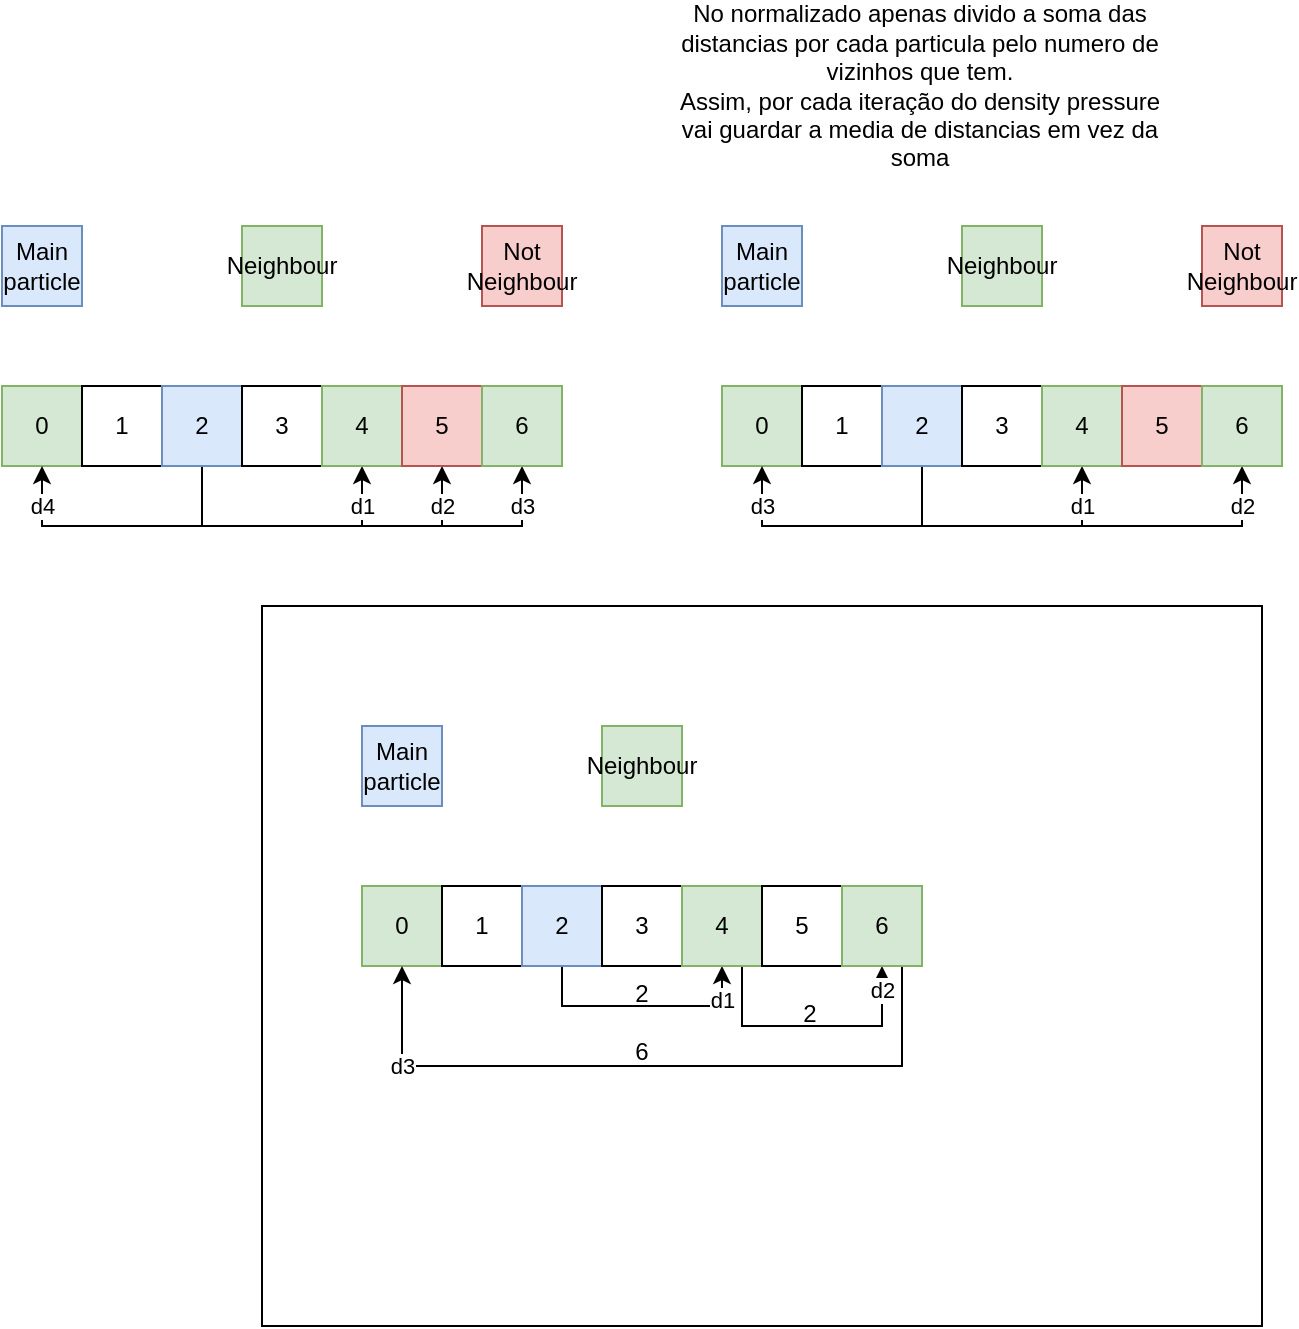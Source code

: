 <mxfile version="15.6.1" type="device"><diagram id="aD6IlqLiV6fXL4ZDj3S2" name="Page-1"><mxGraphModel dx="1422" dy="762" grid="1" gridSize="10" guides="1" tooltips="1" connect="1" arrows="1" fold="1" page="1" pageScale="1" pageWidth="827" pageHeight="1169" math="0" shadow="0"><root><mxCell id="0"/><mxCell id="1" parent="0"/><mxCell id="fvueIqqWYm2KCa-6XXzX-4" value="" style="rounded=0;whiteSpace=wrap;html=1;" vertex="1" parent="1"><mxGeometry x="210" y="310" width="500" height="360" as="geometry"/></mxCell><mxCell id="ylJ6w_q7uk0tq8nyzMON-1" value="0" style="rounded=0;whiteSpace=wrap;html=1;fillColor=#d5e8d4;strokeColor=#82b366;" parent="1" vertex="1"><mxGeometry x="80" y="200" width="40" height="40" as="geometry"/></mxCell><mxCell id="ylJ6w_q7uk0tq8nyzMON-2" value="1" style="rounded=0;whiteSpace=wrap;html=1;" parent="1" vertex="1"><mxGeometry x="120" y="200" width="40" height="40" as="geometry"/></mxCell><mxCell id="ylJ6w_q7uk0tq8nyzMON-12" value="d1" style="edgeStyle=orthogonalEdgeStyle;rounded=0;orthogonalLoop=1;jettySize=auto;html=1;exitX=0.5;exitY=1;exitDx=0;exitDy=0;entryX=0.5;entryY=1;entryDx=0;entryDy=0;" parent="1" source="ylJ6w_q7uk0tq8nyzMON-3" target="ylJ6w_q7uk0tq8nyzMON-5" edge="1"><mxGeometry x="0.714" relative="1" as="geometry"><Array as="points"><mxPoint x="180" y="270"/><mxPoint x="260" y="270"/></Array><mxPoint as="offset"/></mxGeometry></mxCell><mxCell id="ylJ6w_q7uk0tq8nyzMON-13" value="d2" style="edgeStyle=orthogonalEdgeStyle;rounded=0;orthogonalLoop=1;jettySize=auto;html=1;exitX=0.5;exitY=1;exitDx=0;exitDy=0;entryX=0.5;entryY=1;entryDx=0;entryDy=0;" parent="1" source="ylJ6w_q7uk0tq8nyzMON-3" target="ylJ6w_q7uk0tq8nyzMON-6" edge="1"><mxGeometry x="0.778" relative="1" as="geometry"><Array as="points"><mxPoint x="180" y="270"/><mxPoint x="300" y="270"/></Array><mxPoint as="offset"/></mxGeometry></mxCell><mxCell id="ylJ6w_q7uk0tq8nyzMON-14" value="d3" style="edgeStyle=orthogonalEdgeStyle;rounded=0;orthogonalLoop=1;jettySize=auto;html=1;exitX=0.5;exitY=1;exitDx=0;exitDy=0;entryX=0.5;entryY=1;entryDx=0;entryDy=0;" parent="1" source="ylJ6w_q7uk0tq8nyzMON-3" target="ylJ6w_q7uk0tq8nyzMON-10" edge="1"><mxGeometry x="0.818" relative="1" as="geometry"><Array as="points"><mxPoint x="180" y="270"/><mxPoint x="340" y="270"/></Array><mxPoint as="offset"/></mxGeometry></mxCell><mxCell id="ylJ6w_q7uk0tq8nyzMON-15" value="d4" style="edgeStyle=orthogonalEdgeStyle;rounded=0;orthogonalLoop=1;jettySize=auto;html=1;exitX=0.5;exitY=1;exitDx=0;exitDy=0;entryX=0.5;entryY=1;entryDx=0;entryDy=0;" parent="1" source="ylJ6w_q7uk0tq8nyzMON-3" target="ylJ6w_q7uk0tq8nyzMON-1" edge="1"><mxGeometry x="0.714" relative="1" as="geometry"><Array as="points"><mxPoint x="180" y="270"/><mxPoint x="100" y="270"/></Array><mxPoint as="offset"/></mxGeometry></mxCell><mxCell id="ylJ6w_q7uk0tq8nyzMON-3" value="2" style="rounded=0;whiteSpace=wrap;html=1;fillColor=#dae8fc;strokeColor=#6c8ebf;" parent="1" vertex="1"><mxGeometry x="160" y="200" width="40" height="40" as="geometry"/></mxCell><mxCell id="ylJ6w_q7uk0tq8nyzMON-4" value="3" style="rounded=0;whiteSpace=wrap;html=1;" parent="1" vertex="1"><mxGeometry x="200" y="200" width="40" height="40" as="geometry"/></mxCell><mxCell id="ylJ6w_q7uk0tq8nyzMON-5" value="4" style="rounded=0;whiteSpace=wrap;html=1;fillColor=#d5e8d4;strokeColor=#82b366;" parent="1" vertex="1"><mxGeometry x="240" y="200" width="40" height="40" as="geometry"/></mxCell><mxCell id="ylJ6w_q7uk0tq8nyzMON-6" value="5" style="rounded=0;whiteSpace=wrap;html=1;fillColor=#f8cecc;strokeColor=#b85450;" parent="1" vertex="1"><mxGeometry x="280" y="200" width="40" height="40" as="geometry"/></mxCell><mxCell id="ylJ6w_q7uk0tq8nyzMON-7" value="Main&lt;br&gt;particle" style="rounded=0;whiteSpace=wrap;html=1;fillColor=#dae8fc;strokeColor=#6c8ebf;" parent="1" vertex="1"><mxGeometry x="80" y="120" width="40" height="40" as="geometry"/></mxCell><mxCell id="ylJ6w_q7uk0tq8nyzMON-8" value="Neighbour" style="rounded=0;whiteSpace=wrap;html=1;fillColor=#d5e8d4;strokeColor=#82b366;" parent="1" vertex="1"><mxGeometry x="200" y="120" width="40" height="40" as="geometry"/></mxCell><mxCell id="ylJ6w_q7uk0tq8nyzMON-9" value="Not Neighbour" style="rounded=0;whiteSpace=wrap;html=1;fillColor=#f8cecc;strokeColor=#b85450;" parent="1" vertex="1"><mxGeometry x="320" y="120" width="40" height="40" as="geometry"/></mxCell><mxCell id="ylJ6w_q7uk0tq8nyzMON-10" value="6" style="rounded=0;whiteSpace=wrap;html=1;fillColor=#d5e8d4;strokeColor=#82b366;" parent="1" vertex="1"><mxGeometry x="320" y="200" width="40" height="40" as="geometry"/></mxCell><mxCell id="ylJ6w_q7uk0tq8nyzMON-16" value="0" style="rounded=0;whiteSpace=wrap;html=1;fillColor=#d5e8d4;strokeColor=#82b366;" parent="1" vertex="1"><mxGeometry x="440" y="200" width="40" height="40" as="geometry"/></mxCell><mxCell id="ylJ6w_q7uk0tq8nyzMON-17" value="1" style="rounded=0;whiteSpace=wrap;html=1;" parent="1" vertex="1"><mxGeometry x="480" y="200" width="40" height="40" as="geometry"/></mxCell><mxCell id="ylJ6w_q7uk0tq8nyzMON-18" value="d1" style="edgeStyle=orthogonalEdgeStyle;rounded=0;orthogonalLoop=1;jettySize=auto;html=1;exitX=0.5;exitY=1;exitDx=0;exitDy=0;entryX=0.5;entryY=1;entryDx=0;entryDy=0;" parent="1" source="ylJ6w_q7uk0tq8nyzMON-22" target="ylJ6w_q7uk0tq8nyzMON-24" edge="1"><mxGeometry x="0.714" relative="1" as="geometry"><Array as="points"><mxPoint x="540" y="270"/><mxPoint x="620" y="270"/></Array><mxPoint as="offset"/></mxGeometry></mxCell><mxCell id="ylJ6w_q7uk0tq8nyzMON-20" value="d2" style="edgeStyle=orthogonalEdgeStyle;rounded=0;orthogonalLoop=1;jettySize=auto;html=1;exitX=0.5;exitY=1;exitDx=0;exitDy=0;entryX=0.5;entryY=1;entryDx=0;entryDy=0;" parent="1" source="ylJ6w_q7uk0tq8nyzMON-22" target="ylJ6w_q7uk0tq8nyzMON-29" edge="1"><mxGeometry x="0.818" relative="1" as="geometry"><Array as="points"><mxPoint x="540" y="270"/><mxPoint x="700" y="270"/></Array><mxPoint as="offset"/></mxGeometry></mxCell><mxCell id="ylJ6w_q7uk0tq8nyzMON-21" value="d3" style="edgeStyle=orthogonalEdgeStyle;rounded=0;orthogonalLoop=1;jettySize=auto;html=1;exitX=0.5;exitY=1;exitDx=0;exitDy=0;entryX=0.5;entryY=1;entryDx=0;entryDy=0;" parent="1" source="ylJ6w_q7uk0tq8nyzMON-22" target="ylJ6w_q7uk0tq8nyzMON-16" edge="1"><mxGeometry x="0.714" relative="1" as="geometry"><Array as="points"><mxPoint x="540" y="270"/><mxPoint x="460" y="270"/></Array><mxPoint as="offset"/></mxGeometry></mxCell><mxCell id="ylJ6w_q7uk0tq8nyzMON-22" value="2" style="rounded=0;whiteSpace=wrap;html=1;fillColor=#dae8fc;strokeColor=#6c8ebf;" parent="1" vertex="1"><mxGeometry x="520" y="200" width="40" height="40" as="geometry"/></mxCell><mxCell id="ylJ6w_q7uk0tq8nyzMON-23" value="3" style="rounded=0;whiteSpace=wrap;html=1;" parent="1" vertex="1"><mxGeometry x="560" y="200" width="40" height="40" as="geometry"/></mxCell><mxCell id="ylJ6w_q7uk0tq8nyzMON-24" value="4" style="rounded=0;whiteSpace=wrap;html=1;fillColor=#d5e8d4;strokeColor=#82b366;" parent="1" vertex="1"><mxGeometry x="600" y="200" width="40" height="40" as="geometry"/></mxCell><mxCell id="ylJ6w_q7uk0tq8nyzMON-25" value="5" style="rounded=0;whiteSpace=wrap;html=1;fillColor=#f8cecc;strokeColor=#b85450;" parent="1" vertex="1"><mxGeometry x="640" y="200" width="40" height="40" as="geometry"/></mxCell><mxCell id="ylJ6w_q7uk0tq8nyzMON-26" value="Main&lt;br&gt;particle" style="rounded=0;whiteSpace=wrap;html=1;fillColor=#dae8fc;strokeColor=#6c8ebf;" parent="1" vertex="1"><mxGeometry x="440" y="120" width="40" height="40" as="geometry"/></mxCell><mxCell id="ylJ6w_q7uk0tq8nyzMON-27" value="Neighbour" style="rounded=0;whiteSpace=wrap;html=1;fillColor=#d5e8d4;strokeColor=#82b366;" parent="1" vertex="1"><mxGeometry x="560" y="120" width="40" height="40" as="geometry"/></mxCell><mxCell id="ylJ6w_q7uk0tq8nyzMON-28" value="Not Neighbour" style="rounded=0;whiteSpace=wrap;html=1;fillColor=#f8cecc;strokeColor=#b85450;" parent="1" vertex="1"><mxGeometry x="680" y="120" width="40" height="40" as="geometry"/></mxCell><mxCell id="ylJ6w_q7uk0tq8nyzMON-29" value="6" style="rounded=0;whiteSpace=wrap;html=1;fillColor=#d5e8d4;strokeColor=#82b366;" parent="1" vertex="1"><mxGeometry x="680" y="200" width="40" height="40" as="geometry"/></mxCell><mxCell id="ylJ6w_q7uk0tq8nyzMON-30" value="No normalizado apenas divido a soma das distancias por cada particula pelo numero de vizinhos que tem.&lt;br&gt;Assim, por cada iteração do density pressure vai guardar a media de distancias em vez da soma" style="text;html=1;strokeColor=none;fillColor=none;align=center;verticalAlign=middle;whiteSpace=wrap;rounded=0;" parent="1" vertex="1"><mxGeometry x="414" y="40" width="250" height="20" as="geometry"/></mxCell><mxCell id="ylJ6w_q7uk0tq8nyzMON-31" value="0" style="rounded=0;whiteSpace=wrap;html=1;fillColor=#d5e8d4;strokeColor=#82b366;" parent="1" vertex="1"><mxGeometry x="260" y="450" width="40" height="40" as="geometry"/></mxCell><mxCell id="ylJ6w_q7uk0tq8nyzMON-32" value="1" style="rounded=0;whiteSpace=wrap;html=1;" parent="1" vertex="1"><mxGeometry x="300" y="450" width="40" height="40" as="geometry"/></mxCell><mxCell id="ylJ6w_q7uk0tq8nyzMON-33" value="d1" style="edgeStyle=orthogonalEdgeStyle;rounded=0;orthogonalLoop=1;jettySize=auto;html=1;exitX=0.5;exitY=1;exitDx=0;exitDy=0;entryX=0.5;entryY=1;entryDx=0;entryDy=0;" parent="1" source="ylJ6w_q7uk0tq8nyzMON-36" target="ylJ6w_q7uk0tq8nyzMON-38" edge="1"><mxGeometry x="0.714" relative="1" as="geometry"><Array as="points"><mxPoint x="360" y="510"/><mxPoint x="440" y="510"/></Array><mxPoint as="offset"/></mxGeometry></mxCell><mxCell id="ylJ6w_q7uk0tq8nyzMON-34" value="d2" style="edgeStyle=orthogonalEdgeStyle;rounded=0;orthogonalLoop=1;jettySize=auto;html=1;exitX=0.75;exitY=1;exitDx=0;exitDy=0;entryX=0.5;entryY=1;entryDx=0;entryDy=0;" parent="1" source="ylJ6w_q7uk0tq8nyzMON-38" target="ylJ6w_q7uk0tq8nyzMON-43" edge="1"><mxGeometry x="0.818" relative="1" as="geometry"><Array as="points"><mxPoint x="450" y="520"/><mxPoint x="520" y="520"/></Array><mxPoint as="offset"/></mxGeometry></mxCell><mxCell id="ylJ6w_q7uk0tq8nyzMON-35" value="d3" style="edgeStyle=orthogonalEdgeStyle;rounded=0;orthogonalLoop=1;jettySize=auto;html=1;exitX=0.75;exitY=1;exitDx=0;exitDy=0;entryX=0.5;entryY=1;entryDx=0;entryDy=0;" parent="1" source="ylJ6w_q7uk0tq8nyzMON-43" target="ylJ6w_q7uk0tq8nyzMON-31" edge="1"><mxGeometry x="0.714" relative="1" as="geometry"><Array as="points"><mxPoint x="530" y="540"/><mxPoint x="280" y="540"/></Array><mxPoint as="offset"/></mxGeometry></mxCell><mxCell id="ylJ6w_q7uk0tq8nyzMON-36" value="2" style="rounded=0;whiteSpace=wrap;html=1;fillColor=#dae8fc;strokeColor=#6c8ebf;" parent="1" vertex="1"><mxGeometry x="340" y="450" width="40" height="40" as="geometry"/></mxCell><mxCell id="ylJ6w_q7uk0tq8nyzMON-37" value="3" style="rounded=0;whiteSpace=wrap;html=1;" parent="1" vertex="1"><mxGeometry x="380" y="450" width="40" height="40" as="geometry"/></mxCell><mxCell id="ylJ6w_q7uk0tq8nyzMON-38" value="4" style="rounded=0;whiteSpace=wrap;html=1;fillColor=#d5e8d4;strokeColor=#82b366;" parent="1" vertex="1"><mxGeometry x="420" y="450" width="40" height="40" as="geometry"/></mxCell><mxCell id="ylJ6w_q7uk0tq8nyzMON-39" value="5" style="rounded=0;whiteSpace=wrap;html=1;" parent="1" vertex="1"><mxGeometry x="460" y="450" width="40" height="40" as="geometry"/></mxCell><mxCell id="ylJ6w_q7uk0tq8nyzMON-40" value="Main&lt;br&gt;particle" style="rounded=0;whiteSpace=wrap;html=1;fillColor=#dae8fc;strokeColor=#6c8ebf;" parent="1" vertex="1"><mxGeometry x="260" y="370" width="40" height="40" as="geometry"/></mxCell><mxCell id="ylJ6w_q7uk0tq8nyzMON-41" value="Neighbour" style="rounded=0;whiteSpace=wrap;html=1;fillColor=#d5e8d4;strokeColor=#82b366;" parent="1" vertex="1"><mxGeometry x="380" y="370" width="40" height="40" as="geometry"/></mxCell><mxCell id="ylJ6w_q7uk0tq8nyzMON-43" value="6" style="rounded=0;whiteSpace=wrap;html=1;fillColor=#d5e8d4;strokeColor=#82b366;" parent="1" vertex="1"><mxGeometry x="500" y="450" width="40" height="40" as="geometry"/></mxCell><mxCell id="fvueIqqWYm2KCa-6XXzX-1" value="2" style="text;html=1;strokeColor=none;fillColor=none;align=center;verticalAlign=middle;whiteSpace=wrap;rounded=0;" vertex="1" parent="1"><mxGeometry x="370" y="489" width="60" height="30" as="geometry"/></mxCell><mxCell id="fvueIqqWYm2KCa-6XXzX-2" value="2" style="text;html=1;strokeColor=none;fillColor=none;align=center;verticalAlign=middle;whiteSpace=wrap;rounded=0;" vertex="1" parent="1"><mxGeometry x="454" y="499" width="60" height="30" as="geometry"/></mxCell><mxCell id="fvueIqqWYm2KCa-6XXzX-3" value="6" style="text;html=1;strokeColor=none;fillColor=none;align=center;verticalAlign=middle;whiteSpace=wrap;rounded=0;" vertex="1" parent="1"><mxGeometry x="370" y="518" width="60" height="30" as="geometry"/></mxCell></root></mxGraphModel></diagram></mxfile>